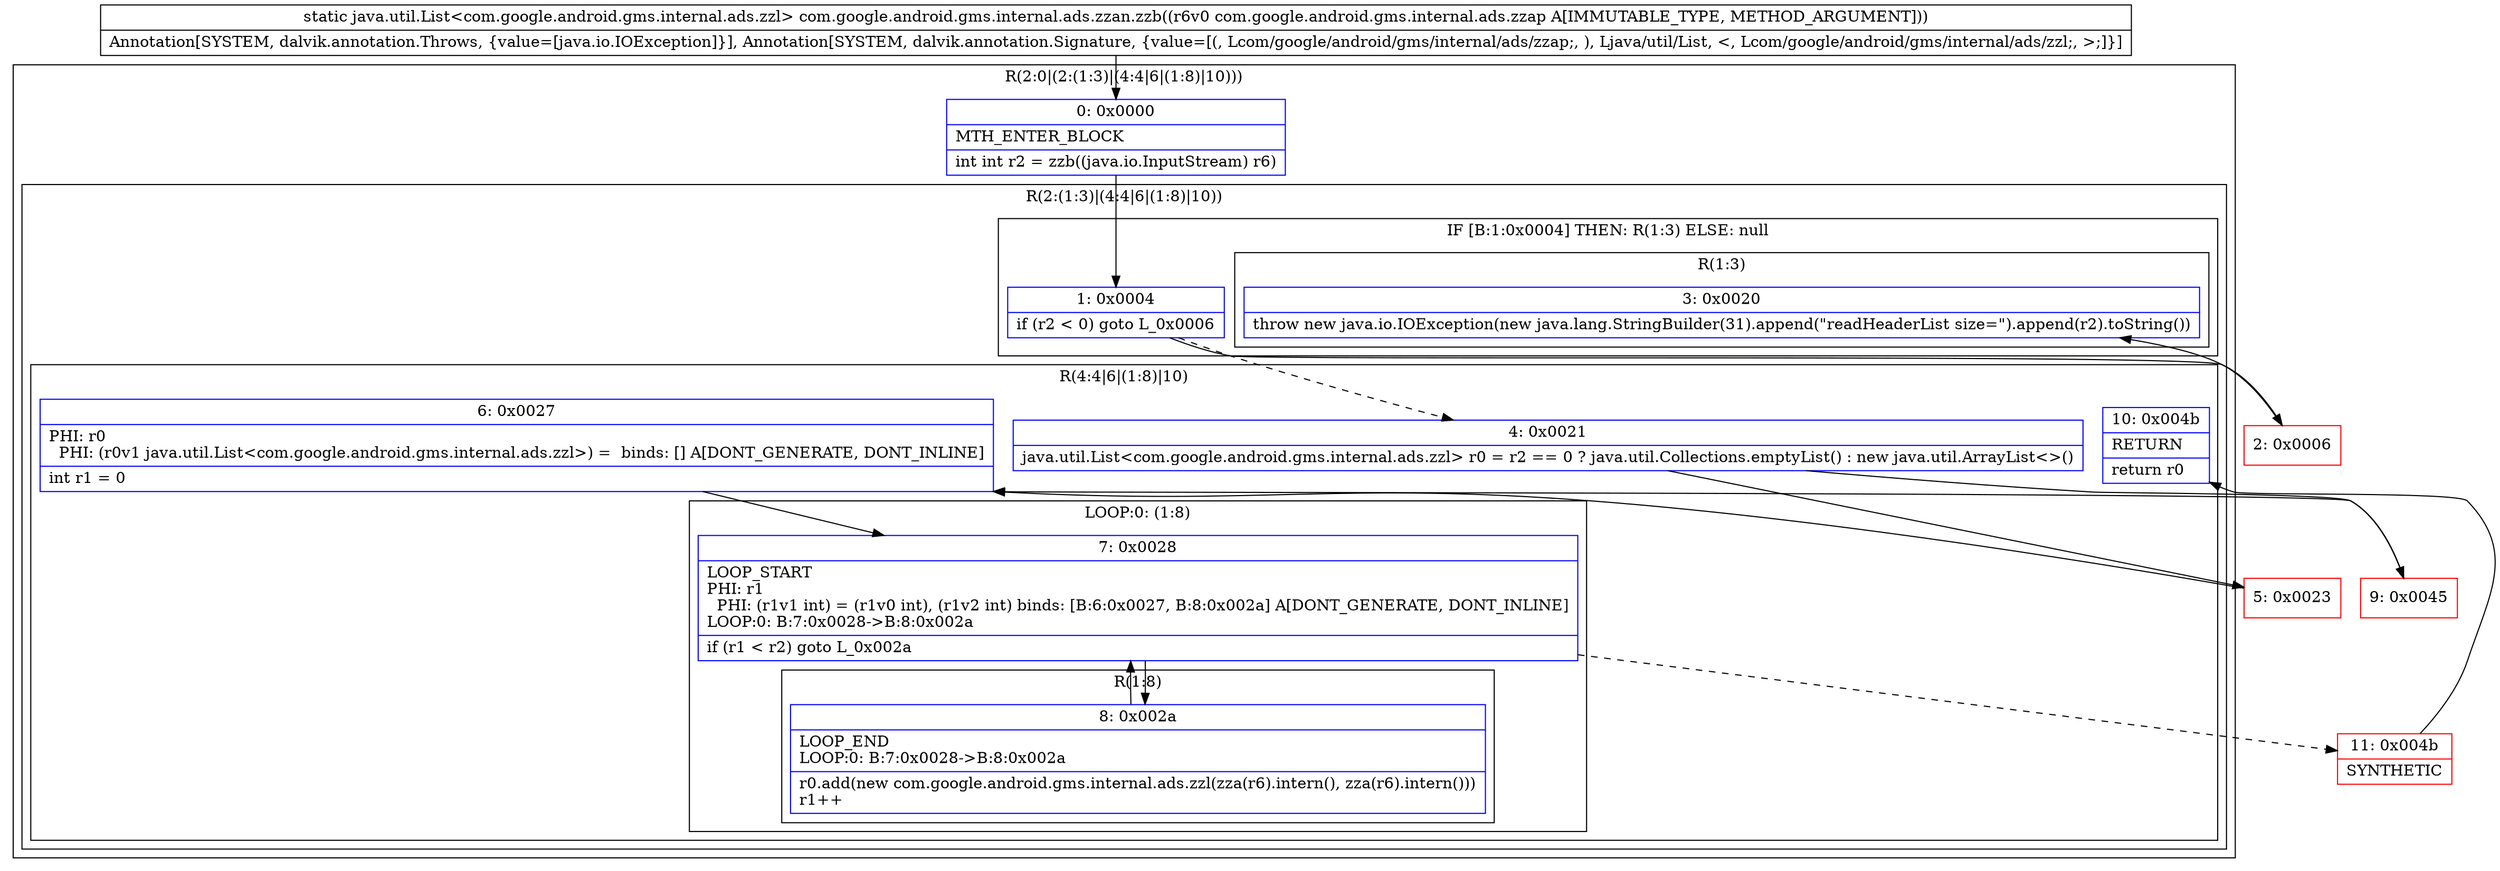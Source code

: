 digraph "CFG forcom.google.android.gms.internal.ads.zzan.zzb(Lcom\/google\/android\/gms\/internal\/ads\/zzap;)Ljava\/util\/List;" {
subgraph cluster_Region_2110962317 {
label = "R(2:0|(2:(1:3)|(4:4|6|(1:8)|10)))";
node [shape=record,color=blue];
Node_0 [shape=record,label="{0\:\ 0x0000|MTH_ENTER_BLOCK\l|int int r2 = zzb((java.io.InputStream) r6)\l}"];
subgraph cluster_Region_1423419100 {
label = "R(2:(1:3)|(4:4|6|(1:8)|10))";
node [shape=record,color=blue];
subgraph cluster_IfRegion_2008538851 {
label = "IF [B:1:0x0004] THEN: R(1:3) ELSE: null";
node [shape=record,color=blue];
Node_1 [shape=record,label="{1\:\ 0x0004|if (r2 \< 0) goto L_0x0006\l}"];
subgraph cluster_Region_1652659468 {
label = "R(1:3)";
node [shape=record,color=blue];
Node_3 [shape=record,label="{3\:\ 0x0020|throw new java.io.IOException(new java.lang.StringBuilder(31).append(\"readHeaderList size=\").append(r2).toString())\l}"];
}
}
subgraph cluster_Region_635484104 {
label = "R(4:4|6|(1:8)|10)";
node [shape=record,color=blue];
Node_4 [shape=record,label="{4\:\ 0x0021|java.util.List\<com.google.android.gms.internal.ads.zzl\> r0 = r2 == 0 ? java.util.Collections.emptyList() : new java.util.ArrayList\<\>()\l}"];
Node_6 [shape=record,label="{6\:\ 0x0027|PHI: r0 \l  PHI: (r0v1 java.util.List\<com.google.android.gms.internal.ads.zzl\>) =  binds: [] A[DONT_GENERATE, DONT_INLINE]\l|int r1 = 0\l}"];
subgraph cluster_LoopRegion_1301182251 {
label = "LOOP:0: (1:8)";
node [shape=record,color=blue];
Node_7 [shape=record,label="{7\:\ 0x0028|LOOP_START\lPHI: r1 \l  PHI: (r1v1 int) = (r1v0 int), (r1v2 int) binds: [B:6:0x0027, B:8:0x002a] A[DONT_GENERATE, DONT_INLINE]\lLOOP:0: B:7:0x0028\-\>B:8:0x002a\l|if (r1 \< r2) goto L_0x002a\l}"];
subgraph cluster_Region_67627199 {
label = "R(1:8)";
node [shape=record,color=blue];
Node_8 [shape=record,label="{8\:\ 0x002a|LOOP_END\lLOOP:0: B:7:0x0028\-\>B:8:0x002a\l|r0.add(new com.google.android.gms.internal.ads.zzl(zza(r6).intern(), zza(r6).intern()))\lr1++\l}"];
}
}
Node_10 [shape=record,label="{10\:\ 0x004b|RETURN\l|return r0\l}"];
}
}
}
Node_2 [shape=record,color=red,label="{2\:\ 0x0006}"];
Node_5 [shape=record,color=red,label="{5\:\ 0x0023}"];
Node_9 [shape=record,color=red,label="{9\:\ 0x0045}"];
Node_11 [shape=record,color=red,label="{11\:\ 0x004b|SYNTHETIC\l}"];
MethodNode[shape=record,label="{static java.util.List\<com.google.android.gms.internal.ads.zzl\> com.google.android.gms.internal.ads.zzan.zzb((r6v0 com.google.android.gms.internal.ads.zzap A[IMMUTABLE_TYPE, METHOD_ARGUMENT]))  | Annotation[SYSTEM, dalvik.annotation.Throws, \{value=[java.io.IOException]\}], Annotation[SYSTEM, dalvik.annotation.Signature, \{value=[(, Lcom\/google\/android\/gms\/internal\/ads\/zzap;, ), Ljava\/util\/List, \<, Lcom\/google\/android\/gms\/internal\/ads\/zzl;, \>;]\}]\l}"];
MethodNode -> Node_0;
Node_0 -> Node_1;
Node_1 -> Node_2;
Node_1 -> Node_4[style=dashed];
Node_4 -> Node_5;
Node_4 -> Node_9;
Node_6 -> Node_7;
Node_7 -> Node_8;
Node_7 -> Node_11[style=dashed];
Node_8 -> Node_7;
Node_2 -> Node_3;
Node_5 -> Node_6;
Node_9 -> Node_6;
Node_11 -> Node_10;
}

